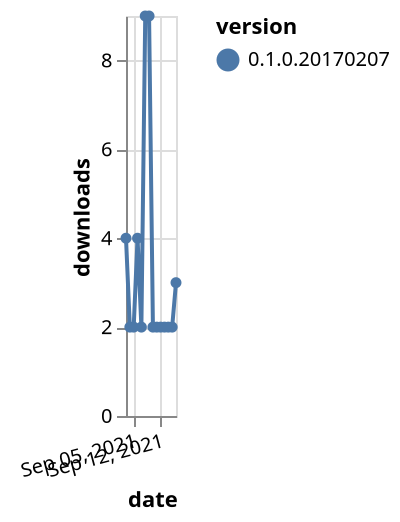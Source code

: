 {"$schema": "https://vega.github.io/schema/vega-lite/v5.json", "description": "A simple bar chart with embedded data.", "data": {"values": [{"date": "2021-09-03", "total": 4127, "delta": 4, "version": "0.1.0.20170207"}, {"date": "2021-09-04", "total": 4129, "delta": 2, "version": "0.1.0.20170207"}, {"date": "2021-09-05", "total": 4131, "delta": 2, "version": "0.1.0.20170207"}, {"date": "2021-09-06", "total": 4135, "delta": 4, "version": "0.1.0.20170207"}, {"date": "2021-09-07", "total": 4137, "delta": 2, "version": "0.1.0.20170207"}, {"date": "2021-09-08", "total": 4146, "delta": 9, "version": "0.1.0.20170207"}, {"date": "2021-09-09", "total": 4155, "delta": 9, "version": "0.1.0.20170207"}, {"date": "2021-09-10", "total": 4157, "delta": 2, "version": "0.1.0.20170207"}, {"date": "2021-09-11", "total": 4159, "delta": 2, "version": "0.1.0.20170207"}, {"date": "2021-09-12", "total": 4161, "delta": 2, "version": "0.1.0.20170207"}, {"date": "2021-09-13", "total": 4163, "delta": 2, "version": "0.1.0.20170207"}, {"date": "2021-09-14", "total": 4165, "delta": 2, "version": "0.1.0.20170207"}, {"date": "2021-09-15", "total": 4167, "delta": 2, "version": "0.1.0.20170207"}, {"date": "2021-09-16", "total": 4170, "delta": 3, "version": "0.1.0.20170207"}]}, "width": "container", "mark": {"type": "line", "point": {"filled": true}}, "encoding": {"x": {"field": "date", "type": "temporal", "timeUnit": "yearmonthdate", "title": "date", "axis": {"labelAngle": -15}}, "y": {"field": "delta", "type": "quantitative", "title": "downloads"}, "color": {"field": "version", "type": "nominal"}, "tooltip": {"field": "delta"}}}